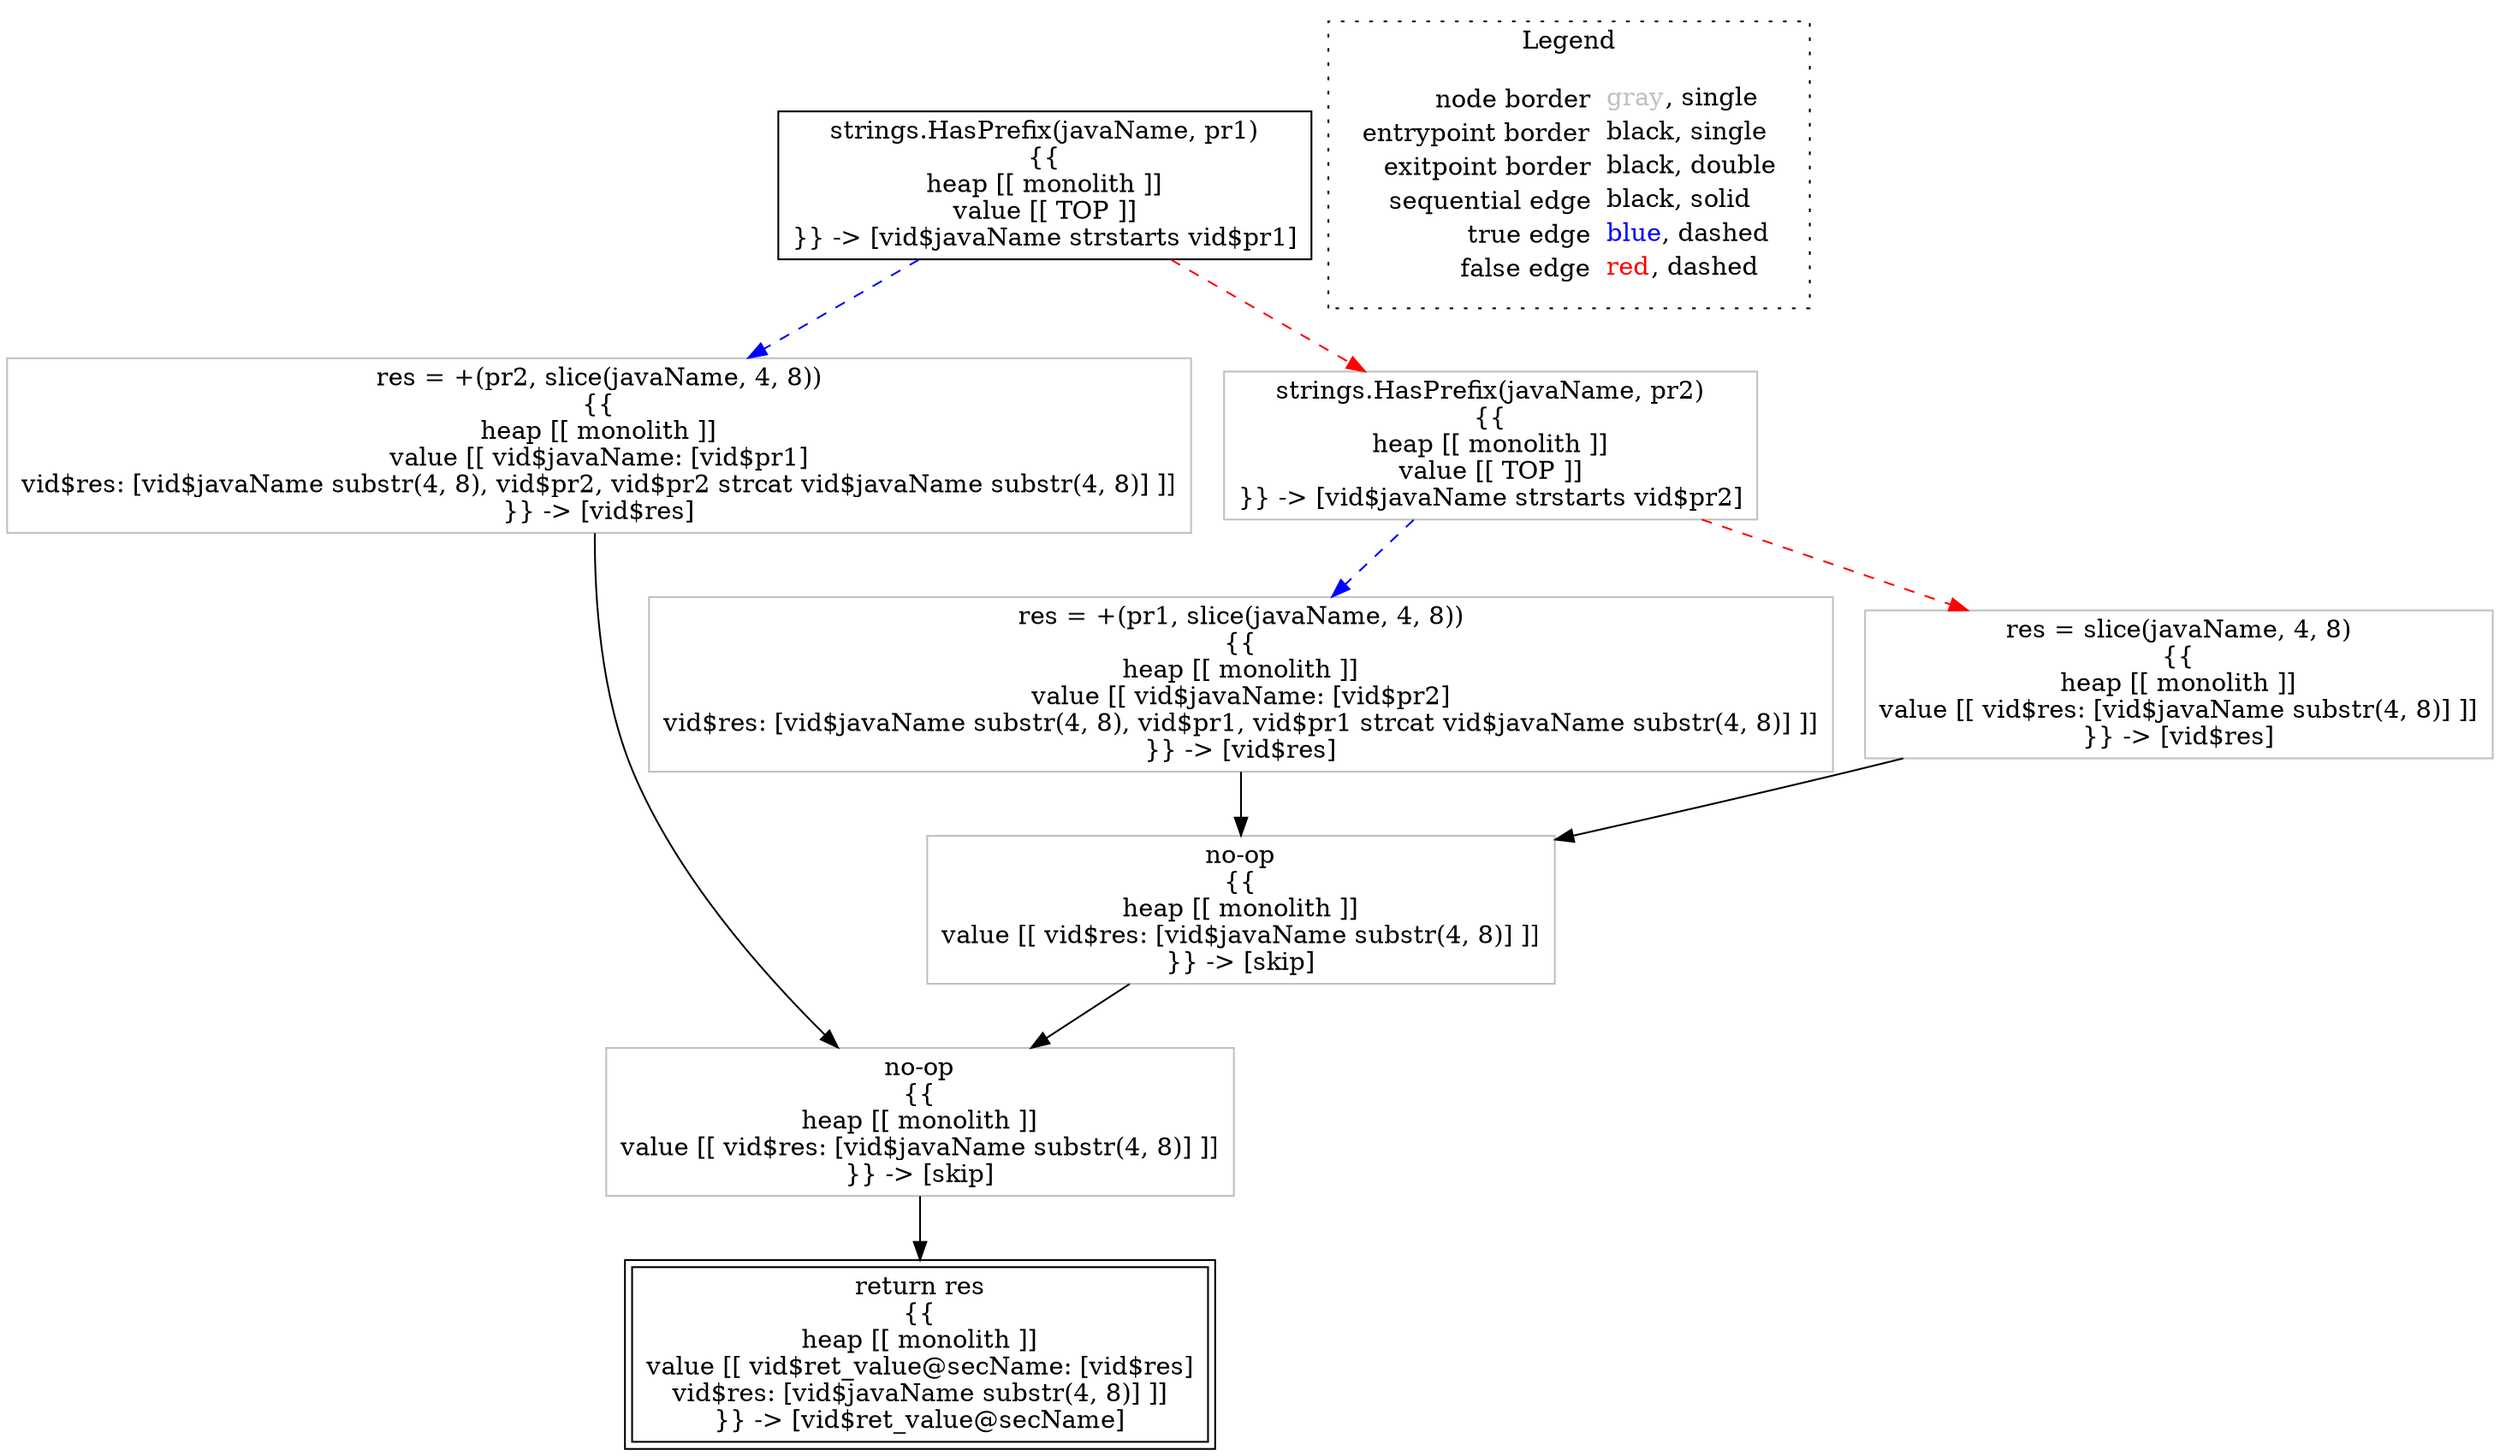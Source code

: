 digraph {
	"node0" [shape="rect",color="black",label=<strings.HasPrefix(javaName, pr1)<BR/>{{<BR/>heap [[ monolith ]]<BR/>value [[ TOP ]]<BR/>}} -&gt; [vid$javaName strstarts vid$pr1]>];
	"node1" [shape="rect",color="gray",label=<res = +(pr2, slice(javaName, 4, 8))<BR/>{{<BR/>heap [[ monolith ]]<BR/>value [[ vid$javaName: [vid$pr1]<BR/>vid$res: [vid$javaName substr(4, 8), vid$pr2, vid$pr2 strcat vid$javaName substr(4, 8)] ]]<BR/>}} -&gt; [vid$res]>];
	"node2" [shape="rect",color="black",peripheries="2",label=<return res<BR/>{{<BR/>heap [[ monolith ]]<BR/>value [[ vid$ret_value@secName: [vid$res]<BR/>vid$res: [vid$javaName substr(4, 8)] ]]<BR/>}} -&gt; [vid$ret_value@secName]>];
	"node3" [shape="rect",color="gray",label=<strings.HasPrefix(javaName, pr2)<BR/>{{<BR/>heap [[ monolith ]]<BR/>value [[ TOP ]]<BR/>}} -&gt; [vid$javaName strstarts vid$pr2]>];
	"node4" [shape="rect",color="gray",label=<no-op<BR/>{{<BR/>heap [[ monolith ]]<BR/>value [[ vid$res: [vid$javaName substr(4, 8)] ]]<BR/>}} -&gt; [skip]>];
	"node5" [shape="rect",color="gray",label=<no-op<BR/>{{<BR/>heap [[ monolith ]]<BR/>value [[ vid$res: [vid$javaName substr(4, 8)] ]]<BR/>}} -&gt; [skip]>];
	"node6" [shape="rect",color="gray",label=<res = +(pr1, slice(javaName, 4, 8))<BR/>{{<BR/>heap [[ monolith ]]<BR/>value [[ vid$javaName: [vid$pr2]<BR/>vid$res: [vid$javaName substr(4, 8), vid$pr1, vid$pr1 strcat vid$javaName substr(4, 8)] ]]<BR/>}} -&gt; [vid$res]>];
	"node7" [shape="rect",color="gray",label=<res = slice(javaName, 4, 8)<BR/>{{<BR/>heap [[ monolith ]]<BR/>value [[ vid$res: [vid$javaName substr(4, 8)] ]]<BR/>}} -&gt; [vid$res]>];
	"node1" -> "node4" [color="black"];
	"node0" -> "node1" [color="blue",style="dashed"];
	"node0" -> "node3" [color="red",style="dashed"];
	"node3" -> "node6" [color="blue",style="dashed"];
	"node3" -> "node7" [color="red",style="dashed"];
	"node4" -> "node2" [color="black"];
	"node5" -> "node4" [color="black"];
	"node6" -> "node5" [color="black"];
	"node7" -> "node5" [color="black"];
subgraph cluster_legend {
	label="Legend";
	style=dotted;
	node [shape=plaintext];
	"legend" [label=<<table border="0" cellpadding="2" cellspacing="0" cellborder="0"><tr><td align="right">node border&nbsp;</td><td align="left"><font color="gray">gray</font>, single</td></tr><tr><td align="right">entrypoint border&nbsp;</td><td align="left"><font color="black">black</font>, single</td></tr><tr><td align="right">exitpoint border&nbsp;</td><td align="left"><font color="black">black</font>, double</td></tr><tr><td align="right">sequential edge&nbsp;</td><td align="left"><font color="black">black</font>, solid</td></tr><tr><td align="right">true edge&nbsp;</td><td align="left"><font color="blue">blue</font>, dashed</td></tr><tr><td align="right">false edge&nbsp;</td><td align="left"><font color="red">red</font>, dashed</td></tr></table>>];
}

}
